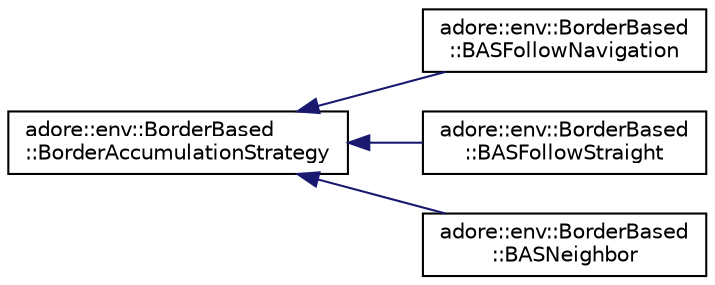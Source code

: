 digraph "Graphical Class Hierarchy"
{
 // LATEX_PDF_SIZE
  edge [fontname="Helvetica",fontsize="10",labelfontname="Helvetica",labelfontsize="10"];
  node [fontname="Helvetica",fontsize="10",shape=record];
  rankdir="LR";
  Node0 [label="adore::env::BorderBased\l::BorderAccumulationStrategy",height=0.2,width=0.4,color="black", fillcolor="white", style="filled",URL="$classadore_1_1env_1_1BorderBased_1_1BorderAccumulationStrategy.html",tooltip="This class defines how successors of a border should be chosen."];
  Node0 -> Node1 [dir="back",color="midnightblue",fontsize="10",style="solid",fontname="Helvetica"];
  Node1 [label="adore::env::BorderBased\l::BASFollowNavigation",height=0.2,width=0.4,color="black", fillcolor="white", style="filled",URL="$classadore_1_1env_1_1BorderBased_1_1BASFollowNavigation.html",tooltip="This class chooses the successor with the lowest cost until an upper limit on distance is reached."];
  Node0 -> Node2 [dir="back",color="midnightblue",fontsize="10",style="solid",fontname="Helvetica"];
  Node2 [label="adore::env::BorderBased\l::BASFollowStraight",height=0.2,width=0.4,color="black", fillcolor="white", style="filled",URL="$classadore_1_1env_1_1BorderBased_1_1BASFollowStraight.html",tooltip="This class chooses the straightest successor of a border until an upper limit on distance is reached."];
  Node0 -> Node3 [dir="back",color="midnightblue",fontsize="10",style="solid",fontname="Helvetica"];
  Node3 [label="adore::env::BorderBased\l::BASNeighbor",height=0.2,width=0.4,color="black", fillcolor="white", style="filled",URL="$classadore_1_1env_1_1BorderBased_1_1BASNeighbor.html",tooltip="This class choses the left/right neighbors of a border sequence."];
}
